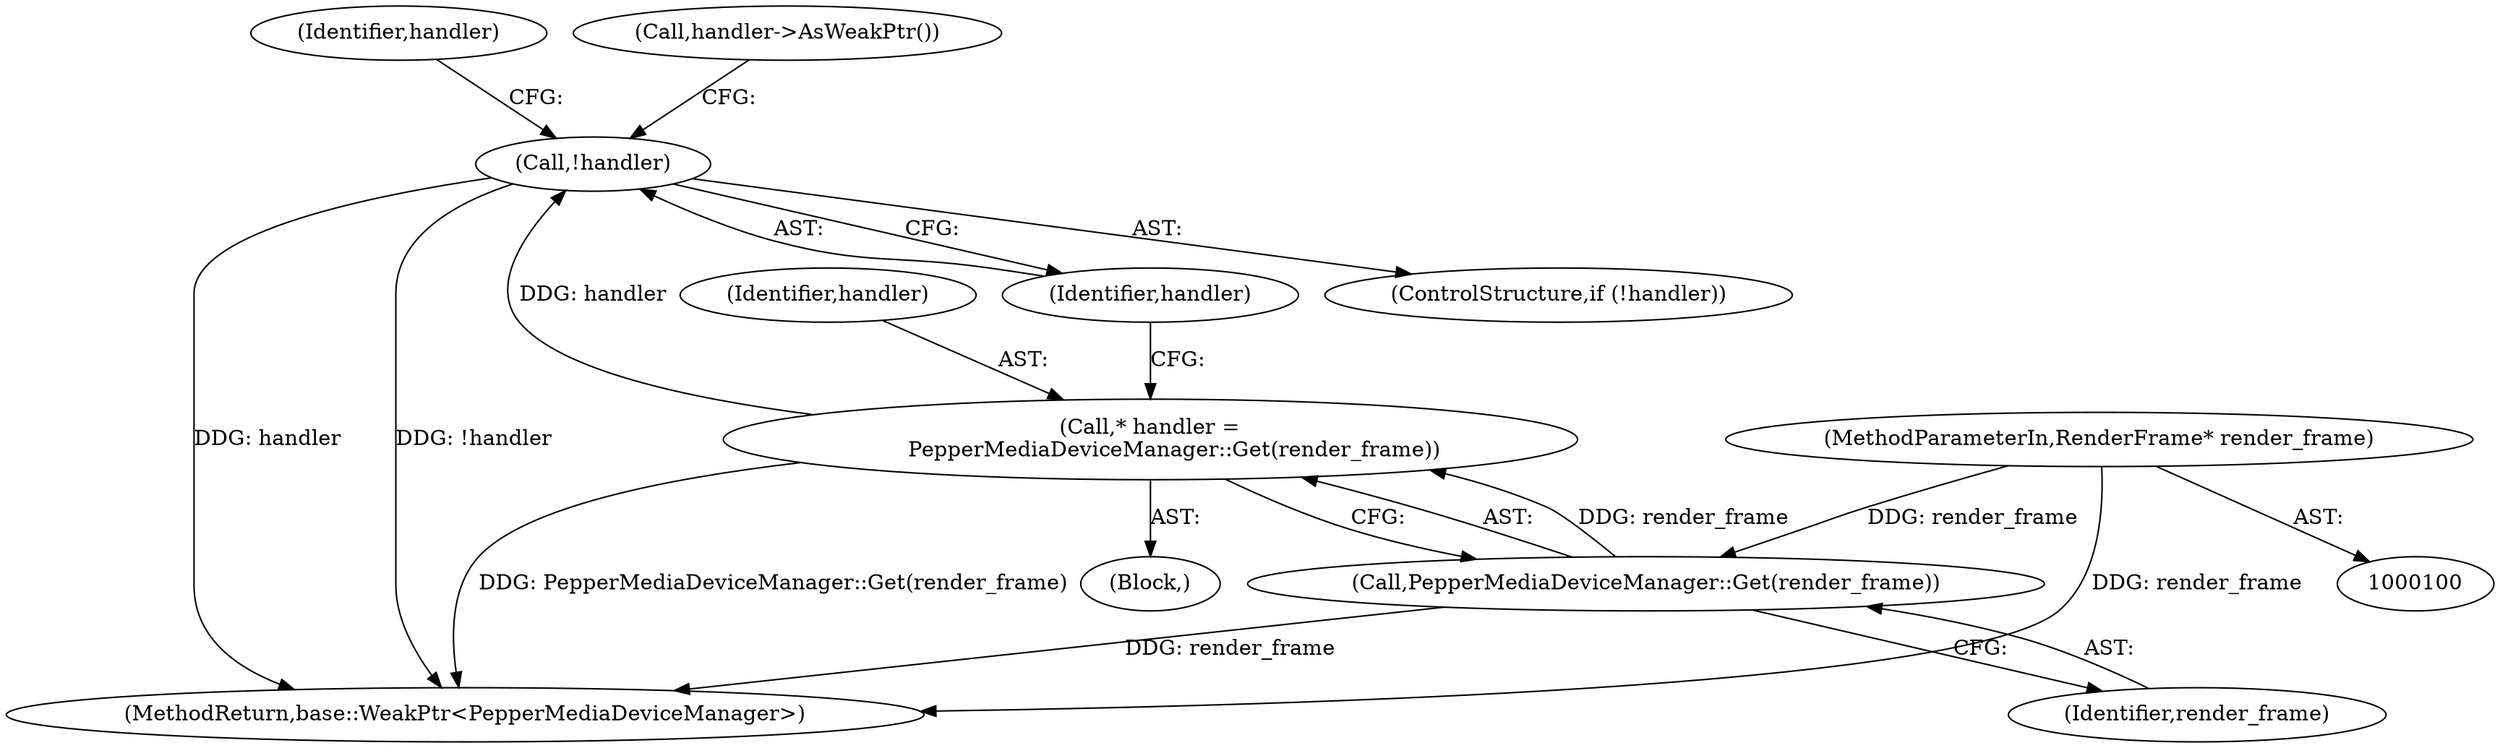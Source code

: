 digraph "0_Chrome_3a2cf7d1376ae33054b878232fb38b8fbed29e31_3@pointer" {
"1000109" [label="(Call,!handler)"];
"1000104" [label="(Call,* handler =\n       PepperMediaDeviceManager::Get(render_frame))"];
"1000106" [label="(Call,PepperMediaDeviceManager::Get(render_frame))"];
"1000101" [label="(MethodParameterIn,RenderFrame* render_frame)"];
"1000105" [label="(Identifier,handler)"];
"1000101" [label="(MethodParameterIn,RenderFrame* render_frame)"];
"1000117" [label="(MethodReturn,base::WeakPtr<PepperMediaDeviceManager>)"];
"1000108" [label="(ControlStructure,if (!handler))"];
"1000110" [label="(Identifier,handler)"];
"1000106" [label="(Call,PepperMediaDeviceManager::Get(render_frame))"];
"1000107" [label="(Identifier,render_frame)"];
"1000109" [label="(Call,!handler)"];
"1000104" [label="(Call,* handler =\n       PepperMediaDeviceManager::Get(render_frame))"];
"1000102" [label="(Block,)"];
"1000112" [label="(Identifier,handler)"];
"1000116" [label="(Call,handler->AsWeakPtr())"];
"1000109" -> "1000108"  [label="AST: "];
"1000109" -> "1000110"  [label="CFG: "];
"1000110" -> "1000109"  [label="AST: "];
"1000112" -> "1000109"  [label="CFG: "];
"1000116" -> "1000109"  [label="CFG: "];
"1000109" -> "1000117"  [label="DDG: handler"];
"1000109" -> "1000117"  [label="DDG: !handler"];
"1000104" -> "1000109"  [label="DDG: handler"];
"1000104" -> "1000102"  [label="AST: "];
"1000104" -> "1000106"  [label="CFG: "];
"1000105" -> "1000104"  [label="AST: "];
"1000106" -> "1000104"  [label="AST: "];
"1000110" -> "1000104"  [label="CFG: "];
"1000104" -> "1000117"  [label="DDG: PepperMediaDeviceManager::Get(render_frame)"];
"1000106" -> "1000104"  [label="DDG: render_frame"];
"1000106" -> "1000107"  [label="CFG: "];
"1000107" -> "1000106"  [label="AST: "];
"1000106" -> "1000117"  [label="DDG: render_frame"];
"1000101" -> "1000106"  [label="DDG: render_frame"];
"1000101" -> "1000100"  [label="AST: "];
"1000101" -> "1000117"  [label="DDG: render_frame"];
}
